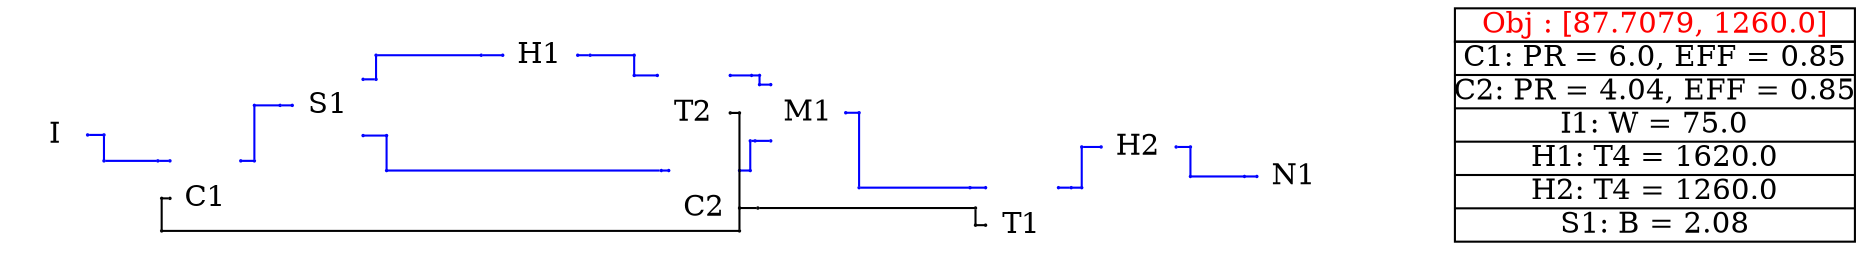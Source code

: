 graph sample19 {
	sizeNode1 [label="" color=white fixedsize=true height=0.01 pos="0,0!" shape=point width=0.01]
	sizeNode2 [label="" color=white fixedsize=true height=0.01 pos="8.972222222222221,1.6805555555555556!" shape=point width=0.01]
	configuration [label="{C1:  PR = 6.0, EFF = 0.85|C2:  PR = 4.04, EFF = 0.85|I1:  W = 75.0|H1:  T4 = 1620.0|H2:  T4 = 1260.0|S1:  B = 2.08}" color=black fixedsize=true height=1.3333333333333333 pos="10.972222222222221,0.8402777777777778!" shape=record width=2.6666666666666665]
	obj [label="Obj : [87.7079, 1260.0]" color=black fixedsize=true fontcolor=red height=0.2222222222222222 pos="10.972222222222221,1.6180555555555556!" shape=box width=2.6666666666666665]
	graph [layout=neato overlap=true]
	1 [label="" color=white height=0 image="C:\Users\57725\Desktop\work\component\\I.png" pos="0.30824591555469344,0.8852005676425202!" shape=box width=0]
	"1Label" [label=I color=white fixedsize=true height=0.2222222222222222 pos="0.30824591555469344,0.8852005676425202!" shape=box style=filled width=0.2222222222222222]
	2 [label="" color=white height=0 image="C:\Users\57725\Desktop\work\component\\C.png" pos="1.3085607316431447,0.4623325912443905!" shape=box width=0]
	"2Label" [label=C1 color=white fixedsize=true height=0.2222222222222222 pos="1.3085607316431447,0.4623325912443905!" shape=box style=filled width=0.2222222222222222]
	3 [label="" color=white height=0 image="C:\Users\57725\Desktop\work\component\\S.png" pos="2.123882777001249,1.0822854419805192!" shape=box width=0]
	"3Label" [label=S1 color=white fixedsize=true height=0.2222222222222222 pos="2.123882777001249,1.0822854419805192!" shape=box style=filled width=0.2222222222222222]
	4 [label="" color=white height=0 image="C:\Users\57725\Desktop\work\component\\H.png" pos="3.5409170066790114,1.4165543765905408!" shape=box width=0]
	"4Label" [label=H1 color=white fixedsize=true height=0.2222222222222222 pos="3.5409170066790114,1.4165543765905408!" shape=box style=filled width=0.2222222222222222]
	5 [label="" color=white height=0 image="C:\Users\57725\Desktop\work\component\\C.png" pos="4.63369655150035,0.39781643949908735!" shape=box width=0]
	"5Label" [label=C2 color=white fixedsize=true height=0.2222222222222222 pos="4.63369655150035,0.39781643949908735!" shape=box style=filled width=0.2222222222222222]
	6 [label="" color=white height=0 image="C:\Users\57725\Desktop\work\component\\T.png" pos="4.564723904909868,1.0318464873364668!" shape=box width=0]
	"6Label" [label=T2 color=white fixedsize=true height=0.2222222222222222 pos="4.564723904909868,1.0318464873364668!" shape=box style=filled width=0.2222222222222222]
	7 [label="" color=white height=0 image="C:\Users\57725\Desktop\work\component\\M.png" pos="5.327664783522423,1.033050808330327!" shape=box width=0]
	"7Label" [label=M1 color=white fixedsize=true height=0.2222222222222222 pos="5.327664783522423,1.033050808330327!" shape=box style=filled width=0.2222222222222222]
	8 [label="" color=white height=0 image="C:\Users\57725\Desktop\work\component\\T.png" pos="6.752976390470907,0.2835864476122526!" shape=box width=0]
	"8Label" [label=T1 color=white fixedsize=true height=0.2222222222222222 pos="6.752976390470907,0.2835864476122526!" shape=box style=filled width=0.2222222222222222]
	9 [label="" color=white height=0 image="C:\Users\57725\Desktop\work\component\\H.png" pos="7.530390535304587,0.8050382692328417!" shape=box width=0]
	"9Label" [label=H2 color=white fixedsize=true height=0.2222222222222222 pos="7.530390535304587,0.8050382692328417!" shape=box style=filled width=0.2222222222222222]
	10 [label="" color=white height=0 image="C:\Users\57725\Desktop\work\component\\N.png" pos="8.568348644710365,0.6083495952356288!" shape=box width=0]
	"10Label" [label=N1 color=white fixedsize=true height=0.2222222222222222 pos="8.568348644710365,0.6083495952356288!" shape=box style=filled width=0.2222222222222222]
	"1_e" [label="" color=blue fixedsize=true height=0.01 pos="0.5235236933324712,0.8852005676425202!" shape=point width=0.01]
	"1s_e" [label="" color=blue fixedsize=true height=0.01 pos="0.6325911440142451,0.8852005676425202!" shape=point width=0.01]
	"1_e" -- "1s_e" [color=blue]
	C1_nw [label="" color=blue fixedsize=true height=0.01 pos="1.0724496205320335,0.7123325912443905!" shape=point width=0.01]
	C1t_nw [label="" color=blue fixedsize=true height=0.01 pos="0.9918611780083011,0.7123325912443905!" shape=point width=0.01]
	C1_nw -- C1t_nw [color=blue]
	blankNode139 [label="" color=blue fixedsize=true height=0.01 pos="0.6325911440142451,0.7123325912443905!" shape=point width=0.01]
	"1s_e" -- blankNode139 [color=blue]
	blankNode139 -- C1t_nw [color=blue]
	C1_ne [label="" color=blue fixedsize=true height=0.01 pos="1.5446718427542558,0.7123325912443905!" shape=point width=0.01]
	C1s_ne [label="" color=blue fixedsize=true height=0.01 pos="1.6352734032687612,0.7123325912443905!" shape=point width=0.01]
	C1_ne -- C1s_ne [color=blue]
	S1_w [label="" color=blue fixedsize=true height=0.01 pos="1.887771665890138,1.0822854419805192!" shape=point width=0.01]
	S1t_w [label="" color=blue fixedsize=true height=0.01 pos="1.8070369321589714,1.0822854419805192!" shape=point width=0.01]
	S1_w -- S1t_w [color=blue]
	blankNode140 [label="" color=blue fixedsize=true height=0.01 pos="1.6352734032687612,1.0822854419805192!" shape=point width=0.01]
	C1s_ne -- blankNode140 [color=blue]
	blankNode140 -- S1t_w [color=blue]
	S1_ne [label="" color=blue fixedsize=true height=0.01 pos="2.3599938881123603,1.2558965530916302!" shape=point width=0.01]
	S1s_ne [label="" color=blue fixedsize=true height=0.01 pos="2.446449128893784,1.2558965530916302!" shape=point width=0.01]
	S1_ne -- S1s_ne [color=blue]
	H1_w [label="" color=blue fixedsize=true height=0.01 pos="3.2909170066790114,1.4165543765905408!" shape=point width=0.01]
	H1t_w [label="" color=blue fixedsize=true height=0.01 pos="3.14793252070627,1.4165543765905408!" shape=point width=0.01]
	H1_w -- H1t_w [color=blue]
	blankNode141 [label="" color=blue fixedsize=true height=0.01 pos="2.446449128893784,1.4165543765905408!" shape=point width=0.01]
	S1s_ne -- blankNode141 [color=blue]
	blankNode141 -- H1t_w [color=blue]
	S1_se [label="" color=blue fixedsize=true height=0.01 pos="2.3599938881123603,0.8808965530916303!" shape=point width=0.01]
	S1s_se [label="" color=blue fixedsize=true height=0.01 pos="2.5166639855208706,0.8808965530916303!" shape=point width=0.01]
	S1_se -- S1s_se [color=blue]
	C2_nw [label="" color=blue fixedsize=true height=0.01 pos="4.397585440389239,0.6478164394990874!" shape=point width=0.01]
	C2t_nw [label="" color=blue fixedsize=true height=0.01 pos="4.348773016969981,0.6478164394990874!" shape=point width=0.01]
	C2_nw -- C2t_nw [color=blue]
	blankNode142 [label="" color=blue fixedsize=true height=0.01 pos="2.5166639855208706,0.6478164394990874!" shape=point width=0.01]
	S1s_se -- blankNode142 [color=blue]
	blankNode142 -- C2t_nw [color=blue]
	H1_e [label="" color=blue fixedsize=true height=0.01 pos="3.7909170066790114,1.4165543765905408!" shape=point width=0.01]
	H1s_e [label="" color=blue fixedsize=true height=0.01 pos="3.8735745209799077,1.4165543765905408!" shape=point width=0.01]
	H1_e -- H1s_e [color=blue]
	T2_nw [label="" color=blue fixedsize=true height=0.01 pos="4.321668349354312,1.2818464873364668!" shape=point width=0.01]
	T2t_nw [label="" color=blue fixedsize=true height=0.01 pos="4.167278486512002,1.2818464873364668!" shape=point width=0.01]
	T2_nw -- T2t_nw [color=blue]
	blankNode143 [label="" color=blue fixedsize=true height=0.01 pos="4.167278486512002,1.4165543765905408!" shape=point width=0.01]
	H1s_e -- blankNode143 [color=blue]
	blankNode143 -- T2t_nw [color=blue]
	M1_e [label="" color=blue fixedsize=true height=0.01 pos="5.577664783522423,1.033050808330327!" shape=point width=0.01]
	M1s_e [label="" color=blue fixedsize=true height=0.01 pos="5.6666861876876204,1.033050808330327!" shape=point width=0.01]
	M1_e -- M1s_e [color=blue]
	T1_nw [label="" color=blue fixedsize=true height=0.01 pos="6.509920834915351,0.5335864476122526!" shape=point width=0.01]
	T1t_nw [label="" color=blue fixedsize=true height=0.01 pos="6.405873227896112,0.5335864476122526!" shape=point width=0.01]
	T1_nw -- T1t_nw [color=blue]
	blankNode144 [label="" color=blue fixedsize=true height=0.01 pos="5.6666861876876204,0.5335864476122526!" shape=point width=0.01]
	M1s_e -- blankNode144 [color=blue]
	blankNode144 -- T1t_nw [color=blue]
	T1_ne [label="" color=blue fixedsize=true height=0.01 pos="6.996031946026462,0.5335864476122526!" shape=point width=0.01]
	T1s_ne [label="" color=blue fixedsize=true height=0.01 pos="7.08080056692698,0.5335864476122526!" shape=point width=0.01]
	T1_ne -- T1s_ne [color=blue]
	H2_w [label="" color=blue fixedsize=true height=0.01 pos="7.280390535304587,0.8050382692328417!" shape=point width=0.01]
	H2t_w [label="" color=blue fixedsize=true height=0.01 pos="7.1509691106476,0.8050382692328417!" shape=point width=0.01]
	H2_w -- H2t_w [color=blue]
	blankNode145 [label="" color=blue fixedsize=true height=0.01 pos="7.1509691106476,0.5335864476122526!" shape=point width=0.01]
	T1s_ne -- blankNode145 [color=blue]
	blankNode145 -- H2t_w [color=blue]
	T2_ne [label="" color=blue fixedsize=true height=0.01 pos="4.807779460465423,1.2818464873364668!" shape=point width=0.01]
	T2s_ne [label="" color=blue fixedsize=true height=0.01 pos="4.949688715147279,1.2818464873364668!" shape=point width=0.01]
	T2_ne -- T2s_ne [color=blue]
	M1_nw [label="" color=blue fixedsize=true height=0.01 pos="5.077664783522423,1.220550808330327!" shape=point width=0.01]
	M1t_nw [label="" color=blue fixedsize=true height=0.01 pos="5.003036335930776,1.220550808330327!" shape=point width=0.01]
	M1_nw -- M1t_nw [color=blue]
	blankNode146 [label="" color=blue fixedsize=true height=0.01 pos="5.003036335930776,1.2818464873364668!" shape=point width=0.01]
	T2s_ne -- blankNode146 [color=blue]
	blankNode146 -- M1t_nw [color=blue]
	C2_ne [label="" color=blue fixedsize=true height=0.01 pos="4.869807662611461,0.6478164394990874!" shape=point width=0.01]
	C2s_ne [label="" color=blue fixedsize=true height=0.01 pos="4.941180035503765,0.6478164394990874!" shape=point width=0.01]
	C2_ne -- C2s_ne [color=blue]
	M1_sw [label="" color=blue fixedsize=true height=0.01 pos="5.077664783522423,0.8455508083303269!" shape=point width=0.01]
	M1t_sw [label="" color=blue fixedsize=true height=0.01 pos="4.973105055847143,0.8455508083303269!" shape=point width=0.01]
	M1_sw -- M1t_sw [color=blue]
	blankNode147 [label="" color=blue fixedsize=true height=0.01 pos="4.941180035503765,0.8455508083303269!" shape=point width=0.01]
	C2s_ne -- blankNode147 [color=blue]
	blankNode147 -- M1t_sw [color=blue]
	C2_e [label="" color=black fixedsize=true height=0.01 pos="4.869807662611461,0.39781643949908735!" shape=point width=0.01]
	C2s_e [label="" color=black fixedsize=true height=0.01 pos="4.991744829161649,0.39781643949908735!" shape=point width=0.01]
	C2_e -- C2s_e [color=black]
	T1_w [label="" color=black fixedsize=true height=0.01 pos="6.509920834915351,0.2835864476122526!" shape=point width=0.01]
	T1t_w [label="" color=black fixedsize=true height=0.01 pos="6.442779718907287,0.2835864476122526!" shape=point width=0.01]
	T1_w -- T1t_w [color=black]
	blankNode148 [label="" color=black fixedsize=true height=0.01 pos="6.442779718907287,0.39781643949908735!" shape=point width=0.01]
	C2s_e -- blankNode148 [color=black]
	blankNode148 -- T1t_w [color=black]
	H2_e [label="" color=blue fixedsize=true height=0.01 pos="7.780390535304587,0.8050382692328417!" shape=point width=0.01]
	H2s_e [label="" color=blue fixedsize=true height=0.01 pos="7.875706873310999,0.8050382692328417!" shape=point width=0.01]
	H2_e -- H2s_e [color=blue]
	N1_w [label="" color=blue fixedsize=true height=0.01 pos="8.318348644710365,0.6083495952356288!" shape=point width=0.01]
	N1t_w [label="" color=blue fixedsize=true height=0.01 pos="8.236033256655752,0.6083495952356288!" shape=point width=0.01]
	N1_w -- N1t_w [color=blue]
	blankNode149 [label="" color=blue fixedsize=true height=0.01 pos="7.875706873310999,0.6083495952356288!" shape=point width=0.01]
	H2s_e -- blankNode149 [color=blue]
	blankNode149 -- N1t_w [color=blue]
	C1_w [label="" color=black fixedsize=true height=0.01 pos="1.0724496205320335,0.4623325912443905!" shape=point width=0.01]
	C1s_w [label="" color=black fixedsize=true height=0.01 pos="1.017256656517147,0.4623325912443905!" shape=point width=0.01]
	C1_w -- C1s_w [color=black]
	T2_e [label="" color=black fixedsize=true height=0.01 pos="4.807779460465423,1.0318464873364668!" shape=point width=0.01]
	T2t_e [label="" color=black fixedsize=true height=0.01 pos="4.869187727218169,1.0318464873364668!" shape=point width=0.01]
	T2_e -- T2t_e [color=black]
	blankNode150 [label="" color=black fixedsize=true height=0.01 pos="1.017256656517147,0.24547124719378052!" shape=point width=0.01]
	blankNode151 [label="" color=black fixedsize=true height=0.01 pos="4.869187727218169,0.24547124719378052!" shape=point width=0.01]
	C1s_w -- blankNode150 [color=black]
	blankNode150 -- blankNode151 [color=black]
	blankNode151 -- T2t_e [color=black]
}
